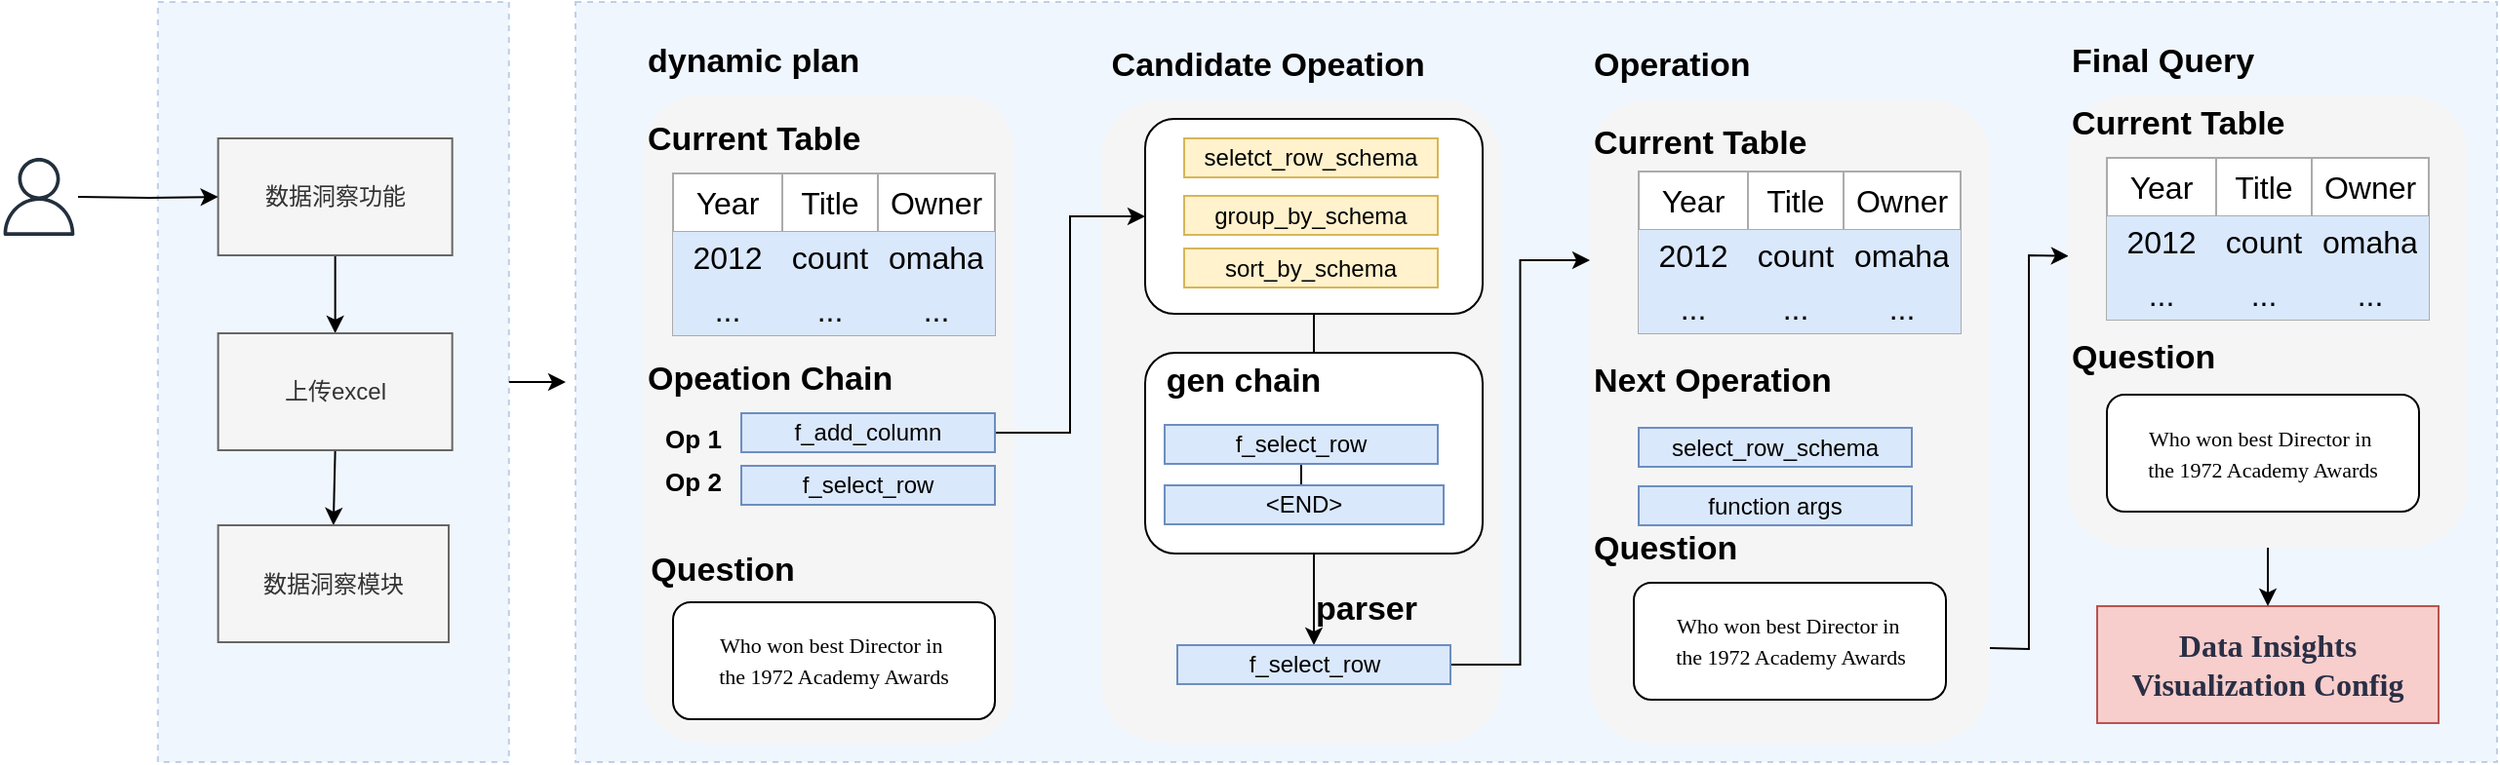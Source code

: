 <mxfile version="24.8.3">
  <diagram name="第 1 页" id="3JHl6DnOMydvL2yhWM_V">
    <mxGraphModel dx="1752" dy="549" grid="1" gridSize="10" guides="1" tooltips="1" connect="1" arrows="1" fold="1" page="1" pageScale="1" pageWidth="827" pageHeight="1169" math="0" shadow="0">
      <root>
        <mxCell id="0" />
        <mxCell id="1" parent="0" />
        <mxCell id="uCehmC6CUG7fuIbCzKD--17" value="" style="rounded=0;whiteSpace=wrap;html=1;strokeColor=#6c8ebf;fillColor=#dae8fc;dashed=1;strokeWidth=1;opacity=40;" parent="1" vertex="1">
          <mxGeometry x="20.91" y="140" width="180" height="390" as="geometry" />
        </mxCell>
        <mxCell id="uCehmC6CUG7fuIbCzKD--14" value="" style="rounded=0;whiteSpace=wrap;html=1;strokeColor=#6c8ebf;fillColor=#dae8fc;dashed=1;strokeWidth=1;opacity=40;" parent="1" vertex="1">
          <mxGeometry x="235" y="140" width="985" height="390" as="geometry" />
        </mxCell>
        <mxCell id="KZ8PA1fFucgCQObtwlAb-4" value="" style="rounded=1;whiteSpace=wrap;html=1;fillColor=#f5f5f5;strokeColor=none;fontColor=#333333;" parent="1" vertex="1">
          <mxGeometry x="504.5" y="190" width="205" height="330" as="geometry" />
        </mxCell>
        <mxCell id="WMp4KT72iI-OxuEAxYet-3" value="" style="rounded=1;whiteSpace=wrap;html=1;fillColor=#f5f5f5;strokeColor=none;fontColor=#333333;" parent="1" vertex="1">
          <mxGeometry x="755" y="190" width="205" height="330" as="geometry" />
        </mxCell>
        <mxCell id="uCehmC6CUG7fuIbCzKD--23" value="" style="edgeStyle=orthogonalEdgeStyle;rounded=0;orthogonalLoop=1;jettySize=auto;html=1;" parent="1" source="UdcMsc0ZTR3omy6T8lng-93" target="UdcMsc0ZTR3omy6T8lng-92" edge="1">
          <mxGeometry relative="1" as="geometry" />
        </mxCell>
        <mxCell id="KZ8PA1fFucgCQObtwlAb-1" value="" style="edgeStyle=orthogonalEdgeStyle;rounded=0;orthogonalLoop=1;jettySize=auto;html=1;" parent="1" source="UdcMsc0ZTR3omy6T8lng-93" target="UdcMsc0ZTR3omy6T8lng-82" edge="1">
          <mxGeometry relative="1" as="geometry" />
        </mxCell>
        <mxCell id="UdcMsc0ZTR3omy6T8lng-93" value="" style="rounded=1;whiteSpace=wrap;html=1;" parent="1" vertex="1">
          <mxGeometry x="527" y="320" width="173" height="103" as="geometry" />
        </mxCell>
        <mxCell id="UdcMsc0ZTR3omy6T8lng-1" value="" style="rounded=1;whiteSpace=wrap;html=1;fillColor=#f5f5f5;strokeColor=none;fontColor=#333333;" parent="1" vertex="1">
          <mxGeometry x="270" y="188" width="190" height="332" as="geometry" />
        </mxCell>
        <mxCell id="UdcMsc0ZTR3omy6T8lng-2" value="" style="shape=table;startSize=0;container=1;collapsible=0;childLayout=tableLayout;fontSize=16;fillColor=default;swimlaneLine=1;strokeColor=#ABABAB;" parent="1" vertex="1">
          <mxGeometry x="285" y="228" width="165" height="83" as="geometry" />
        </mxCell>
        <mxCell id="UdcMsc0ZTR3omy6T8lng-3" value="" style="shape=tableRow;horizontal=0;startSize=0;swimlaneHead=0;swimlaneBody=0;strokeColor=inherit;top=0;left=0;bottom=0;right=0;collapsible=0;dropTarget=0;fillColor=none;points=[[0,0.5],[1,0.5]];portConstraint=eastwest;fontSize=16;" parent="UdcMsc0ZTR3omy6T8lng-2" vertex="1">
          <mxGeometry width="165" height="30" as="geometry" />
        </mxCell>
        <mxCell id="UdcMsc0ZTR3omy6T8lng-4" value="Year" style="shape=partialRectangle;html=1;whiteSpace=wrap;connectable=0;strokeColor=inherit;overflow=hidden;fillColor=none;top=0;left=0;bottom=0;right=0;pointerEvents=1;fontSize=16;" parent="UdcMsc0ZTR3omy6T8lng-3" vertex="1">
          <mxGeometry width="56" height="30" as="geometry">
            <mxRectangle width="56" height="30" as="alternateBounds" />
          </mxGeometry>
        </mxCell>
        <mxCell id="UdcMsc0ZTR3omy6T8lng-5" value="Title" style="shape=partialRectangle;html=1;whiteSpace=wrap;connectable=0;strokeColor=inherit;overflow=hidden;fillColor=none;top=0;left=0;bottom=0;right=0;pointerEvents=1;fontSize=16;" parent="UdcMsc0ZTR3omy6T8lng-3" vertex="1">
          <mxGeometry x="56" width="49" height="30" as="geometry">
            <mxRectangle width="49" height="30" as="alternateBounds" />
          </mxGeometry>
        </mxCell>
        <mxCell id="UdcMsc0ZTR3omy6T8lng-6" value="Owner" style="shape=partialRectangle;html=1;whiteSpace=wrap;connectable=0;strokeColor=inherit;overflow=hidden;fillColor=none;top=0;left=0;bottom=0;right=0;pointerEvents=1;fontSize=16;" parent="UdcMsc0ZTR3omy6T8lng-3" vertex="1">
          <mxGeometry x="105" width="60" height="30" as="geometry">
            <mxRectangle width="60" height="30" as="alternateBounds" />
          </mxGeometry>
        </mxCell>
        <mxCell id="UdcMsc0ZTR3omy6T8lng-7" value="" style="shape=tableRow;horizontal=0;startSize=0;swimlaneHead=0;swimlaneBody=0;strokeColor=inherit;top=0;left=0;bottom=0;right=0;collapsible=0;dropTarget=0;fillColor=none;points=[[0,0.5],[1,0.5]];portConstraint=eastwest;fontSize=16;" parent="UdcMsc0ZTR3omy6T8lng-2" vertex="1">
          <mxGeometry y="30" width="165" height="26" as="geometry" />
        </mxCell>
        <mxCell id="UdcMsc0ZTR3omy6T8lng-8" value="2012" style="shape=partialRectangle;html=1;whiteSpace=wrap;connectable=0;strokeColor=#6c8ebf;overflow=hidden;fillColor=#dae8fc;top=0;left=0;bottom=0;right=0;pointerEvents=1;fontSize=16;" parent="UdcMsc0ZTR3omy6T8lng-7" vertex="1">
          <mxGeometry width="56" height="26" as="geometry">
            <mxRectangle width="56" height="26" as="alternateBounds" />
          </mxGeometry>
        </mxCell>
        <mxCell id="UdcMsc0ZTR3omy6T8lng-9" value="count" style="shape=partialRectangle;html=1;whiteSpace=wrap;connectable=0;strokeColor=#6c8ebf;overflow=hidden;fillColor=#dae8fc;top=0;left=0;bottom=0;right=0;pointerEvents=1;fontSize=16;" parent="UdcMsc0ZTR3omy6T8lng-7" vertex="1">
          <mxGeometry x="56" width="49" height="26" as="geometry">
            <mxRectangle width="49" height="26" as="alternateBounds" />
          </mxGeometry>
        </mxCell>
        <mxCell id="UdcMsc0ZTR3omy6T8lng-10" value="omaha" style="shape=partialRectangle;html=1;whiteSpace=wrap;connectable=0;strokeColor=#6c8ebf;overflow=hidden;fillColor=#dae8fc;top=0;left=0;bottom=0;right=0;pointerEvents=1;fontSize=16;" parent="UdcMsc0ZTR3omy6T8lng-7" vertex="1">
          <mxGeometry x="105" width="60" height="26" as="geometry">
            <mxRectangle width="60" height="26" as="alternateBounds" />
          </mxGeometry>
        </mxCell>
        <mxCell id="UdcMsc0ZTR3omy6T8lng-11" value="" style="shape=tableRow;horizontal=0;startSize=0;swimlaneHead=0;swimlaneBody=0;strokeColor=inherit;top=0;left=0;bottom=0;right=0;collapsible=0;dropTarget=0;fillColor=none;points=[[0,0.5],[1,0.5]];portConstraint=eastwest;fontSize=16;" parent="UdcMsc0ZTR3omy6T8lng-2" vertex="1">
          <mxGeometry y="56" width="165" height="27" as="geometry" />
        </mxCell>
        <mxCell id="UdcMsc0ZTR3omy6T8lng-12" value="..." style="shape=partialRectangle;html=1;whiteSpace=wrap;connectable=0;strokeColor=#6c8ebf;overflow=hidden;fillColor=#dae8fc;top=0;left=0;bottom=0;right=0;pointerEvents=1;fontSize=16;" parent="UdcMsc0ZTR3omy6T8lng-11" vertex="1">
          <mxGeometry width="56" height="27" as="geometry">
            <mxRectangle width="56" height="27" as="alternateBounds" />
          </mxGeometry>
        </mxCell>
        <mxCell id="UdcMsc0ZTR3omy6T8lng-13" value="..." style="shape=partialRectangle;html=1;whiteSpace=wrap;connectable=0;strokeColor=#6c8ebf;overflow=hidden;fillColor=#dae8fc;top=0;left=0;bottom=0;right=0;pointerEvents=1;fontSize=16;" parent="UdcMsc0ZTR3omy6T8lng-11" vertex="1">
          <mxGeometry x="56" width="49" height="27" as="geometry">
            <mxRectangle width="49" height="27" as="alternateBounds" />
          </mxGeometry>
        </mxCell>
        <mxCell id="UdcMsc0ZTR3omy6T8lng-14" value="..." style="shape=partialRectangle;html=1;whiteSpace=wrap;connectable=0;strokeColor=#6c8ebf;overflow=hidden;fillColor=#dae8fc;top=0;left=0;bottom=0;right=0;pointerEvents=1;fontSize=16;" parent="UdcMsc0ZTR3omy6T8lng-11" vertex="1">
          <mxGeometry x="105" width="60" height="27" as="geometry">
            <mxRectangle width="60" height="27" as="alternateBounds" />
          </mxGeometry>
        </mxCell>
        <mxCell id="UdcMsc0ZTR3omy6T8lng-67" value="&lt;font style=&quot;font-size: 17px;&quot;&gt;Current Table&amp;nbsp;&lt;/font&gt;" style="text;strokeColor=none;fillColor=none;html=1;fontSize=24;fontStyle=1;verticalAlign=middle;align=left;" parent="1" vertex="1">
          <mxGeometry x="270" y="188" width="100" height="40" as="geometry" />
        </mxCell>
        <mxCell id="UdcMsc0ZTR3omy6T8lng-68" value="&lt;span style=&quot;font-size: 17px;&quot;&gt;Opeation Chain&lt;/span&gt;" style="text;strokeColor=none;fillColor=none;html=1;fontSize=24;fontStyle=1;verticalAlign=middle;align=left;" parent="1" vertex="1">
          <mxGeometry x="270" y="311" width="100" height="40" as="geometry" />
        </mxCell>
        <mxCell id="uCehmC6CUG7fuIbCzKD--1" style="edgeStyle=orthogonalEdgeStyle;rounded=0;orthogonalLoop=1;jettySize=auto;html=1;entryX=0;entryY=0.5;entryDx=0;entryDy=0;" parent="1" source="UdcMsc0ZTR3omy6T8lng-69" target="UdcMsc0ZTR3omy6T8lng-79" edge="1">
          <mxGeometry relative="1" as="geometry" />
        </mxCell>
        <mxCell id="UdcMsc0ZTR3omy6T8lng-69" value="f_add_column" style="rounded=0;whiteSpace=wrap;html=1;fillColor=#dae8fc;strokeColor=#6c8ebf;" parent="1" vertex="1">
          <mxGeometry x="320" y="351" width="130" height="20" as="geometry" />
        </mxCell>
        <mxCell id="UdcMsc0ZTR3omy6T8lng-71" value="f_select_row" style="rounded=0;whiteSpace=wrap;html=1;fillColor=#dae8fc;strokeColor=#6c8ebf;" parent="1" vertex="1">
          <mxGeometry x="320" y="378" width="130" height="20" as="geometry" />
        </mxCell>
        <mxCell id="UdcMsc0ZTR3omy6T8lng-72" value="&lt;font style=&quot;font-size: 13px;&quot;&gt;Op 1&lt;/font&gt;" style="text;strokeColor=none;fillColor=none;html=1;fontSize=24;fontStyle=1;verticalAlign=middle;align=center;" parent="1" vertex="1">
          <mxGeometry x="270" y="346" width="50" height="30" as="geometry" />
        </mxCell>
        <mxCell id="UdcMsc0ZTR3omy6T8lng-73" value="&lt;font style=&quot;font-size: 13px;&quot;&gt;Op 2&lt;/font&gt;" style="text;strokeColor=none;fillColor=none;html=1;fontSize=24;fontStyle=1;verticalAlign=middle;align=center;" parent="1" vertex="1">
          <mxGeometry x="270" y="368" width="50" height="30" as="geometry" />
        </mxCell>
        <mxCell id="UdcMsc0ZTR3omy6T8lng-74" value="&lt;span style=&quot;font-size: 17px;&quot;&gt;Question&lt;/span&gt;" style="text;strokeColor=none;fillColor=none;html=1;fontSize=24;fontStyle=1;verticalAlign=middle;align=center;" parent="1" vertex="1">
          <mxGeometry x="260" y="408.5" width="100" height="40" as="geometry" />
        </mxCell>
        <mxCell id="UdcMsc0ZTR3omy6T8lng-75" value="&lt;p style=&quot;line-height: 80%;&quot;&gt;&lt;/p&gt;&lt;div style=&quot;line-height: 40%; font-size: 11px;&quot;&gt;&lt;pre style=&quot;line-height: 40%;&quot;&gt;&lt;font style=&quot;font-size: 11px;&quot; face=&quot;Verdana&quot;&gt;Who won best Director in &lt;/font&gt;&lt;/pre&gt;&lt;pre style=&quot;line-height: 40%;&quot;&gt;&lt;font style=&quot;font-size: 11px;&quot; face=&quot;ynwQLnobWuk-l8IQKLAV&quot;&gt;the 1972 Academy Awards&lt;/font&gt;&lt;/pre&gt;&lt;/div&gt;&lt;p&gt;&lt;/p&gt;" style="rounded=1;whiteSpace=wrap;html=1;align=center;" parent="1" vertex="1">
          <mxGeometry x="285" y="448" width="165" height="60" as="geometry" />
        </mxCell>
        <mxCell id="UdcMsc0ZTR3omy6T8lng-78" value="&lt;span style=&quot;font-size: 17px;&quot;&gt;&lt;span style=&quot;white-space: pre;&quot;&gt;&#x9;&lt;/span&gt;Candidate Opeation&lt;/span&gt;" style="text;strokeColor=none;fillColor=none;html=1;fontSize=24;fontStyle=1;verticalAlign=middle;align=left;" parent="1" vertex="1">
          <mxGeometry x="470" y="150" width="103" height="40" as="geometry" />
        </mxCell>
        <mxCell id="UdcMsc0ZTR3omy6T8lng-79" value="" style="rounded=1;whiteSpace=wrap;html=1;" parent="1" vertex="1">
          <mxGeometry x="527" y="200" width="173" height="100" as="geometry" />
        </mxCell>
        <mxCell id="UdcMsc0ZTR3omy6T8lng-80" value="seletct_row_schema" style="rounded=0;whiteSpace=wrap;html=1;fillColor=#fff2cc;strokeColor=#d6b656;" parent="1" vertex="1">
          <mxGeometry x="547" y="210" width="130" height="20" as="geometry" />
        </mxCell>
        <mxCell id="UdcMsc0ZTR3omy6T8lng-81" value="group_by_schema" style="rounded=0;whiteSpace=wrap;html=1;fillColor=#fff2cc;strokeColor=#d6b656;" parent="1" vertex="1">
          <mxGeometry x="547" y="239.5" width="130" height="20" as="geometry" />
        </mxCell>
        <mxCell id="UdcMsc0ZTR3omy6T8lng-82" value="sort_by_schema" style="rounded=0;whiteSpace=wrap;html=1;fillColor=#fff2cc;strokeColor=#d6b656;" parent="1" vertex="1">
          <mxGeometry x="547" y="266.5" width="130" height="20" as="geometry" />
        </mxCell>
        <mxCell id="UdcMsc0ZTR3omy6T8lng-84" value="&lt;span style=&quot;font-size: 17px;&quot;&gt;dynamic plan&lt;/span&gt;" style="text;strokeColor=none;fillColor=none;html=1;fontSize=24;fontStyle=1;verticalAlign=middle;align=left;" parent="1" vertex="1">
          <mxGeometry x="270" y="148" width="100" height="40" as="geometry" />
        </mxCell>
        <mxCell id="UdcMsc0ZTR3omy6T8lng-89" value="" style="edgeStyle=orthogonalEdgeStyle;rounded=0;orthogonalLoop=1;jettySize=auto;html=1;" parent="1" source="UdcMsc0ZTR3omy6T8lng-85" target="UdcMsc0ZTR3omy6T8lng-88" edge="1">
          <mxGeometry relative="1" as="geometry" />
        </mxCell>
        <mxCell id="UdcMsc0ZTR3omy6T8lng-85" value="f_select_row" style="rounded=0;whiteSpace=wrap;html=1;fillColor=#dae8fc;strokeColor=#6c8ebf;" parent="1" vertex="1">
          <mxGeometry x="537" y="357" width="140" height="20" as="geometry" />
        </mxCell>
        <mxCell id="UdcMsc0ZTR3omy6T8lng-88" value="&amp;lt;END&amp;gt;" style="rounded=0;whiteSpace=wrap;html=1;fillColor=#dae8fc;strokeColor=#6c8ebf;" parent="1" vertex="1">
          <mxGeometry x="537" y="388" width="143" height="20" as="geometry" />
        </mxCell>
        <mxCell id="UdcMsc0ZTR3omy6T8lng-95" value="&lt;span style=&quot;font-size: 17px;&quot;&gt;parser&lt;/span&gt;" style="text;strokeColor=none;fillColor=none;html=1;fontSize=24;fontStyle=1;verticalAlign=middle;align=center;" parent="1" vertex="1">
          <mxGeometry x="590" y="428.5" width="100" height="40" as="geometry" />
        </mxCell>
        <mxCell id="UdcMsc0ZTR3omy6T8lng-91" value="&lt;span style=&quot;font-size: 17px;&quot;&gt;gen chain&lt;/span&gt;" style="text;strokeColor=none;fillColor=none;html=1;fontSize=24;fontStyle=1;verticalAlign=middle;align=center;" parent="1" vertex="1">
          <mxGeometry x="527" y="311.5" width="100" height="40" as="geometry" />
        </mxCell>
        <mxCell id="uCehmC6CUG7fuIbCzKD--3" style="edgeStyle=orthogonalEdgeStyle;rounded=0;orthogonalLoop=1;jettySize=auto;html=1;entryX=0;entryY=0.25;entryDx=0;entryDy=0;" parent="1" source="UdcMsc0ZTR3omy6T8lng-92" target="WMp4KT72iI-OxuEAxYet-3" edge="1">
          <mxGeometry relative="1" as="geometry" />
        </mxCell>
        <mxCell id="UdcMsc0ZTR3omy6T8lng-92" value="f_select_row" style="rounded=0;whiteSpace=wrap;html=1;fillColor=#dae8fc;strokeColor=#6c8ebf;" parent="1" vertex="1">
          <mxGeometry x="543.5" y="470" width="140" height="20" as="geometry" />
        </mxCell>
        <mxCell id="UdcMsc0ZTR3omy6T8lng-98" value="" style="shape=table;startSize=0;container=1;collapsible=0;childLayout=tableLayout;fontSize=16;fillColor=default;swimlaneLine=1;strokeColor=#ABABAB;" parent="1" vertex="1">
          <mxGeometry x="780" y="227" width="165" height="83" as="geometry" />
        </mxCell>
        <mxCell id="UdcMsc0ZTR3omy6T8lng-99" value="" style="shape=tableRow;horizontal=0;startSize=0;swimlaneHead=0;swimlaneBody=0;strokeColor=inherit;top=0;left=0;bottom=0;right=0;collapsible=0;dropTarget=0;fillColor=none;points=[[0,0.5],[1,0.5]];portConstraint=eastwest;fontSize=16;" parent="UdcMsc0ZTR3omy6T8lng-98" vertex="1">
          <mxGeometry width="165" height="30" as="geometry" />
        </mxCell>
        <mxCell id="UdcMsc0ZTR3omy6T8lng-100" value="Year" style="shape=partialRectangle;html=1;whiteSpace=wrap;connectable=0;strokeColor=inherit;overflow=hidden;fillColor=none;top=0;left=0;bottom=0;right=0;pointerEvents=1;fontSize=16;" parent="UdcMsc0ZTR3omy6T8lng-99" vertex="1">
          <mxGeometry width="56" height="30" as="geometry">
            <mxRectangle width="56" height="30" as="alternateBounds" />
          </mxGeometry>
        </mxCell>
        <mxCell id="UdcMsc0ZTR3omy6T8lng-101" value="Title" style="shape=partialRectangle;html=1;whiteSpace=wrap;connectable=0;strokeColor=inherit;overflow=hidden;fillColor=none;top=0;left=0;bottom=0;right=0;pointerEvents=1;fontSize=16;" parent="UdcMsc0ZTR3omy6T8lng-99" vertex="1">
          <mxGeometry x="56" width="49" height="30" as="geometry">
            <mxRectangle width="49" height="30" as="alternateBounds" />
          </mxGeometry>
        </mxCell>
        <mxCell id="UdcMsc0ZTR3omy6T8lng-102" value="Owner" style="shape=partialRectangle;html=1;whiteSpace=wrap;connectable=0;strokeColor=inherit;overflow=hidden;fillColor=none;top=0;left=0;bottom=0;right=0;pointerEvents=1;fontSize=16;" parent="UdcMsc0ZTR3omy6T8lng-99" vertex="1">
          <mxGeometry x="105" width="60" height="30" as="geometry">
            <mxRectangle width="60" height="30" as="alternateBounds" />
          </mxGeometry>
        </mxCell>
        <mxCell id="UdcMsc0ZTR3omy6T8lng-103" value="" style="shape=tableRow;horizontal=0;startSize=0;swimlaneHead=0;swimlaneBody=0;strokeColor=inherit;top=0;left=0;bottom=0;right=0;collapsible=0;dropTarget=0;fillColor=none;points=[[0,0.5],[1,0.5]];portConstraint=eastwest;fontSize=16;" parent="UdcMsc0ZTR3omy6T8lng-98" vertex="1">
          <mxGeometry y="30" width="165" height="26" as="geometry" />
        </mxCell>
        <mxCell id="UdcMsc0ZTR3omy6T8lng-104" value="2012" style="shape=partialRectangle;html=1;whiteSpace=wrap;connectable=0;strokeColor=#6c8ebf;overflow=hidden;fillColor=#dae8fc;top=0;left=0;bottom=0;right=0;pointerEvents=1;fontSize=16;" parent="UdcMsc0ZTR3omy6T8lng-103" vertex="1">
          <mxGeometry width="56" height="26" as="geometry">
            <mxRectangle width="56" height="26" as="alternateBounds" />
          </mxGeometry>
        </mxCell>
        <mxCell id="UdcMsc0ZTR3omy6T8lng-105" value="count" style="shape=partialRectangle;html=1;whiteSpace=wrap;connectable=0;strokeColor=#6c8ebf;overflow=hidden;fillColor=#dae8fc;top=0;left=0;bottom=0;right=0;pointerEvents=1;fontSize=16;" parent="UdcMsc0ZTR3omy6T8lng-103" vertex="1">
          <mxGeometry x="56" width="49" height="26" as="geometry">
            <mxRectangle width="49" height="26" as="alternateBounds" />
          </mxGeometry>
        </mxCell>
        <mxCell id="UdcMsc0ZTR3omy6T8lng-106" value="omaha" style="shape=partialRectangle;html=1;whiteSpace=wrap;connectable=0;strokeColor=#6c8ebf;overflow=hidden;fillColor=#dae8fc;top=0;left=0;bottom=0;right=0;pointerEvents=1;fontSize=16;" parent="UdcMsc0ZTR3omy6T8lng-103" vertex="1">
          <mxGeometry x="105" width="60" height="26" as="geometry">
            <mxRectangle width="60" height="26" as="alternateBounds" />
          </mxGeometry>
        </mxCell>
        <mxCell id="UdcMsc0ZTR3omy6T8lng-107" value="" style="shape=tableRow;horizontal=0;startSize=0;swimlaneHead=0;swimlaneBody=0;strokeColor=inherit;top=0;left=0;bottom=0;right=0;collapsible=0;dropTarget=0;fillColor=none;points=[[0,0.5],[1,0.5]];portConstraint=eastwest;fontSize=16;" parent="UdcMsc0ZTR3omy6T8lng-98" vertex="1">
          <mxGeometry y="56" width="165" height="27" as="geometry" />
        </mxCell>
        <mxCell id="UdcMsc0ZTR3omy6T8lng-108" value="..." style="shape=partialRectangle;html=1;whiteSpace=wrap;connectable=0;strokeColor=#6c8ebf;overflow=hidden;fillColor=#dae8fc;top=0;left=0;bottom=0;right=0;pointerEvents=1;fontSize=16;" parent="UdcMsc0ZTR3omy6T8lng-107" vertex="1">
          <mxGeometry width="56" height="27" as="geometry">
            <mxRectangle width="56" height="27" as="alternateBounds" />
          </mxGeometry>
        </mxCell>
        <mxCell id="UdcMsc0ZTR3omy6T8lng-109" value="..." style="shape=partialRectangle;html=1;whiteSpace=wrap;connectable=0;strokeColor=#6c8ebf;overflow=hidden;fillColor=#dae8fc;top=0;left=0;bottom=0;right=0;pointerEvents=1;fontSize=16;" parent="UdcMsc0ZTR3omy6T8lng-107" vertex="1">
          <mxGeometry x="56" width="49" height="27" as="geometry">
            <mxRectangle width="49" height="27" as="alternateBounds" />
          </mxGeometry>
        </mxCell>
        <mxCell id="UdcMsc0ZTR3omy6T8lng-110" value="..." style="shape=partialRectangle;html=1;whiteSpace=wrap;connectable=0;strokeColor=#6c8ebf;overflow=hidden;fillColor=#dae8fc;top=0;left=0;bottom=0;right=0;pointerEvents=1;fontSize=16;" parent="UdcMsc0ZTR3omy6T8lng-107" vertex="1">
          <mxGeometry x="105" width="60" height="27" as="geometry">
            <mxRectangle width="60" height="27" as="alternateBounds" />
          </mxGeometry>
        </mxCell>
        <mxCell id="UdcMsc0ZTR3omy6T8lng-111" value="&lt;font style=&quot;font-size: 17px;&quot;&gt;Current Table&amp;nbsp;&lt;/font&gt;" style="text;strokeColor=none;fillColor=none;html=1;fontSize=24;fontStyle=1;verticalAlign=middle;align=left;" parent="1" vertex="1">
          <mxGeometry x="755" y="190" width="100" height="40" as="geometry" />
        </mxCell>
        <mxCell id="UdcMsc0ZTR3omy6T8lng-113" value="&lt;span style=&quot;font-size: 17px;&quot;&gt;Next Operation&lt;/span&gt;" style="text;strokeColor=none;fillColor=none;html=1;fontSize=24;fontStyle=1;verticalAlign=middle;align=left;" parent="1" vertex="1">
          <mxGeometry x="755" y="311.5" width="100" height="40" as="geometry" />
        </mxCell>
        <mxCell id="UdcMsc0ZTR3omy6T8lng-114" value="select_row_schema" style="rounded=0;whiteSpace=wrap;html=1;fillColor=#dae8fc;strokeColor=#6c8ebf;" parent="1" vertex="1">
          <mxGeometry x="780" y="358.5" width="140" height="20" as="geometry" />
        </mxCell>
        <mxCell id="UdcMsc0ZTR3omy6T8lng-115" value="function args" style="rounded=0;whiteSpace=wrap;html=1;fillColor=#dae8fc;strokeColor=#6c8ebf;" parent="1" vertex="1">
          <mxGeometry x="780" y="388.5" width="140" height="20" as="geometry" />
        </mxCell>
        <mxCell id="WMp4KT72iI-OxuEAxYet-1" value="&lt;span style=&quot;font-size: 17px;&quot;&gt;Question&lt;/span&gt;" style="text;strokeColor=none;fillColor=none;html=1;fontSize=24;fontStyle=1;verticalAlign=middle;align=left;" parent="1" vertex="1">
          <mxGeometry x="755" y="398" width="100" height="40" as="geometry" />
        </mxCell>
        <mxCell id="WMp4KT72iI-OxuEAxYet-2" value="&lt;p style=&quot;line-height: 80%;&quot;&gt;&lt;/p&gt;&lt;div style=&quot;line-height: 40%; font-size: 11px;&quot;&gt;&lt;pre style=&quot;line-height: 40%;&quot;&gt;&lt;font style=&quot;font-size: 11px;&quot; face=&quot;Verdana&quot;&gt;Who won best Director in &lt;/font&gt;&lt;/pre&gt;&lt;pre style=&quot;line-height: 40%;&quot;&gt;&lt;font style=&quot;font-size: 11px;&quot; face=&quot;ynwQLnobWuk-l8IQKLAV&quot;&gt;the 1972 Academy Awards&lt;/font&gt;&lt;/pre&gt;&lt;/div&gt;&lt;p&gt;&lt;/p&gt;" style="rounded=1;whiteSpace=wrap;html=1;align=center;" parent="1" vertex="1">
          <mxGeometry x="777.5" y="438" width="160" height="60" as="geometry" />
        </mxCell>
        <mxCell id="WMp4KT72iI-OxuEAxYet-4" value="&lt;span style=&quot;font-size: 17px;&quot;&gt;Operation&lt;/span&gt;" style="text;strokeColor=none;fillColor=none;html=1;fontSize=24;fontStyle=1;verticalAlign=middle;align=left;" parent="1" vertex="1">
          <mxGeometry x="755" y="150" width="100" height="40" as="geometry" />
        </mxCell>
        <mxCell id="uCehmC6CUG7fuIbCzKD--9" style="edgeStyle=orthogonalEdgeStyle;rounded=0;orthogonalLoop=1;jettySize=auto;html=1;exitX=0.5;exitY=1;exitDx=0;exitDy=0;entryX=0.5;entryY=0;entryDx=0;entryDy=0;" parent="1" source="uCehmC6CUG7fuIbCzKD--4" target="uCehmC6CUG7fuIbCzKD--7" edge="1">
          <mxGeometry relative="1" as="geometry" />
        </mxCell>
        <mxCell id="uCehmC6CUG7fuIbCzKD--4" value="数据洞察功能" style="rounded=0;whiteSpace=wrap;html=1;fillColor=#f5f5f5;fontColor=#333333;strokeColor=#666666;" parent="1" vertex="1">
          <mxGeometry x="51.82" y="210" width="120" height="60" as="geometry" />
        </mxCell>
        <mxCell id="uCehmC6CUG7fuIbCzKD--8" style="edgeStyle=orthogonalEdgeStyle;rounded=0;orthogonalLoop=1;jettySize=auto;html=1;entryX=0;entryY=0.5;entryDx=0;entryDy=0;" parent="1" target="uCehmC6CUG7fuIbCzKD--4" edge="1">
          <mxGeometry relative="1" as="geometry">
            <mxPoint x="-19.998" y="240.0" as="sourcePoint" />
          </mxGeometry>
        </mxCell>
        <mxCell id="uCehmC6CUG7fuIbCzKD--6" value="" style="sketch=0;outlineConnect=0;fontColor=#232F3E;gradientColor=none;fillColor=#232F3D;strokeColor=none;dashed=0;verticalLabelPosition=bottom;verticalAlign=top;align=center;html=1;fontSize=12;fontStyle=0;aspect=fixed;pointerEvents=1;shape=mxgraph.aws4.user;" parent="1" vertex="1">
          <mxGeometry x="-60" y="220" width="40" height="40" as="geometry" />
        </mxCell>
        <mxCell id="uCehmC6CUG7fuIbCzKD--11" style="edgeStyle=orthogonalEdgeStyle;rounded=0;orthogonalLoop=1;jettySize=auto;html=1;exitX=0.5;exitY=1;exitDx=0;exitDy=0;entryX=0.5;entryY=0;entryDx=0;entryDy=0;" parent="1" source="uCehmC6CUG7fuIbCzKD--7" target="uCehmC6CUG7fuIbCzKD--10" edge="1">
          <mxGeometry relative="1" as="geometry" />
        </mxCell>
        <mxCell id="uCehmC6CUG7fuIbCzKD--7" value="上传excel" style="rounded=0;whiteSpace=wrap;html=1;fillColor=#f5f5f5;fontColor=#333333;strokeColor=#666666;" parent="1" vertex="1">
          <mxGeometry x="51.82" y="310" width="120" height="60" as="geometry" />
        </mxCell>
        <mxCell id="uCehmC6CUG7fuIbCzKD--10" value="数据洞察模块" style="rounded=0;whiteSpace=wrap;html=1;fillColor=#f5f5f5;fontColor=#333333;strokeColor=#666666;" parent="1" vertex="1">
          <mxGeometry x="51.82" y="408.5" width="118.18" height="60" as="geometry" />
        </mxCell>
        <mxCell id="uCehmC6CUG7fuIbCzKD--19" style="edgeStyle=orthogonalEdgeStyle;rounded=0;orthogonalLoop=1;jettySize=auto;html=1;" parent="1" source="uCehmC6CUG7fuIbCzKD--17" edge="1">
          <mxGeometry relative="1" as="geometry">
            <mxPoint x="230" y="335.0" as="targetPoint" />
          </mxGeometry>
        </mxCell>
        <mxCell id="C8UHYZ2HC6cN8K47Ls9C-1" value=" " style="endArrow=classic;html=1;rounded=0;entryX=0.002;entryY=0.355;entryDx=0;entryDy=0;entryPerimeter=0;" edge="1" parent="1" target="C8UHYZ2HC6cN8K47Ls9C-3">
          <mxGeometry width="50" height="50" relative="1" as="geometry">
            <mxPoint x="960" y="471.5" as="sourcePoint" />
            <mxPoint x="1012.665" y="274.54" as="targetPoint" />
            <Array as="points">
              <mxPoint x="980" y="472" />
              <mxPoint x="980" y="270" />
            </Array>
          </mxGeometry>
        </mxCell>
        <mxCell id="C8UHYZ2HC6cN8K47Ls9C-3" value=" " style="rounded=1;whiteSpace=wrap;html=1;fillColor=#f5f5f5;strokeColor=none;fontColor=#333333;" vertex="1" parent="1">
          <mxGeometry x="1000" y="188" width="205" height="232" as="geometry" />
        </mxCell>
        <mxCell id="C8UHYZ2HC6cN8K47Ls9C-4" value="" style="shape=table;startSize=0;container=1;collapsible=0;childLayout=tableLayout;fontSize=16;fillColor=default;swimlaneLine=1;strokeColor=#ABABAB;" vertex="1" parent="1">
          <mxGeometry x="1020" y="220" width="165" height="83" as="geometry" />
        </mxCell>
        <mxCell id="C8UHYZ2HC6cN8K47Ls9C-5" value="" style="shape=tableRow;horizontal=0;startSize=0;swimlaneHead=0;swimlaneBody=0;strokeColor=inherit;top=0;left=0;bottom=0;right=0;collapsible=0;dropTarget=0;fillColor=none;points=[[0,0.5],[1,0.5]];portConstraint=eastwest;fontSize=16;" vertex="1" parent="C8UHYZ2HC6cN8K47Ls9C-4">
          <mxGeometry width="165" height="30" as="geometry" />
        </mxCell>
        <mxCell id="C8UHYZ2HC6cN8K47Ls9C-6" value="Year" style="shape=partialRectangle;html=1;whiteSpace=wrap;connectable=0;strokeColor=inherit;overflow=hidden;fillColor=none;top=0;left=0;bottom=0;right=0;pointerEvents=1;fontSize=16;" vertex="1" parent="C8UHYZ2HC6cN8K47Ls9C-5">
          <mxGeometry width="56" height="30" as="geometry">
            <mxRectangle width="56" height="30" as="alternateBounds" />
          </mxGeometry>
        </mxCell>
        <mxCell id="C8UHYZ2HC6cN8K47Ls9C-7" value="Title" style="shape=partialRectangle;html=1;whiteSpace=wrap;connectable=0;strokeColor=inherit;overflow=hidden;fillColor=none;top=0;left=0;bottom=0;right=0;pointerEvents=1;fontSize=16;" vertex="1" parent="C8UHYZ2HC6cN8K47Ls9C-5">
          <mxGeometry x="56" width="49" height="30" as="geometry">
            <mxRectangle width="49" height="30" as="alternateBounds" />
          </mxGeometry>
        </mxCell>
        <mxCell id="C8UHYZ2HC6cN8K47Ls9C-8" value="Owner" style="shape=partialRectangle;html=1;whiteSpace=wrap;connectable=0;strokeColor=inherit;overflow=hidden;fillColor=none;top=0;left=0;bottom=0;right=0;pointerEvents=1;fontSize=16;" vertex="1" parent="C8UHYZ2HC6cN8K47Ls9C-5">
          <mxGeometry x="105" width="60" height="30" as="geometry">
            <mxRectangle width="60" height="30" as="alternateBounds" />
          </mxGeometry>
        </mxCell>
        <mxCell id="C8UHYZ2HC6cN8K47Ls9C-9" value="" style="shape=tableRow;horizontal=0;startSize=0;swimlaneHead=0;swimlaneBody=0;strokeColor=inherit;top=0;left=0;bottom=0;right=0;collapsible=0;dropTarget=0;fillColor=none;points=[[0,0.5],[1,0.5]];portConstraint=eastwest;fontSize=16;" vertex="1" parent="C8UHYZ2HC6cN8K47Ls9C-4">
          <mxGeometry y="30" width="165" height="26" as="geometry" />
        </mxCell>
        <mxCell id="C8UHYZ2HC6cN8K47Ls9C-10" value="2012" style="shape=partialRectangle;html=1;whiteSpace=wrap;connectable=0;strokeColor=#6c8ebf;overflow=hidden;fillColor=#dae8fc;top=0;left=0;bottom=0;right=0;pointerEvents=1;fontSize=16;" vertex="1" parent="C8UHYZ2HC6cN8K47Ls9C-9">
          <mxGeometry width="56" height="26" as="geometry">
            <mxRectangle width="56" height="26" as="alternateBounds" />
          </mxGeometry>
        </mxCell>
        <mxCell id="C8UHYZ2HC6cN8K47Ls9C-11" value="count" style="shape=partialRectangle;html=1;whiteSpace=wrap;connectable=0;strokeColor=#6c8ebf;overflow=hidden;fillColor=#dae8fc;top=0;left=0;bottom=0;right=0;pointerEvents=1;fontSize=16;" vertex="1" parent="C8UHYZ2HC6cN8K47Ls9C-9">
          <mxGeometry x="56" width="49" height="26" as="geometry">
            <mxRectangle width="49" height="26" as="alternateBounds" />
          </mxGeometry>
        </mxCell>
        <mxCell id="C8UHYZ2HC6cN8K47Ls9C-12" value="omaha" style="shape=partialRectangle;html=1;whiteSpace=wrap;connectable=0;strokeColor=#6c8ebf;overflow=hidden;fillColor=#dae8fc;top=0;left=0;bottom=0;right=0;pointerEvents=1;fontSize=16;" vertex="1" parent="C8UHYZ2HC6cN8K47Ls9C-9">
          <mxGeometry x="105" width="60" height="26" as="geometry">
            <mxRectangle width="60" height="26" as="alternateBounds" />
          </mxGeometry>
        </mxCell>
        <mxCell id="C8UHYZ2HC6cN8K47Ls9C-13" value="" style="shape=tableRow;horizontal=0;startSize=0;swimlaneHead=0;swimlaneBody=0;strokeColor=inherit;top=0;left=0;bottom=0;right=0;collapsible=0;dropTarget=0;fillColor=none;points=[[0,0.5],[1,0.5]];portConstraint=eastwest;fontSize=16;" vertex="1" parent="C8UHYZ2HC6cN8K47Ls9C-4">
          <mxGeometry y="56" width="165" height="27" as="geometry" />
        </mxCell>
        <mxCell id="C8UHYZ2HC6cN8K47Ls9C-14" value="..." style="shape=partialRectangle;html=1;whiteSpace=wrap;connectable=0;strokeColor=#6c8ebf;overflow=hidden;fillColor=#dae8fc;top=0;left=0;bottom=0;right=0;pointerEvents=1;fontSize=16;" vertex="1" parent="C8UHYZ2HC6cN8K47Ls9C-13">
          <mxGeometry width="56" height="27" as="geometry">
            <mxRectangle width="56" height="27" as="alternateBounds" />
          </mxGeometry>
        </mxCell>
        <mxCell id="C8UHYZ2HC6cN8K47Ls9C-15" value="..." style="shape=partialRectangle;html=1;whiteSpace=wrap;connectable=0;strokeColor=#6c8ebf;overflow=hidden;fillColor=#dae8fc;top=0;left=0;bottom=0;right=0;pointerEvents=1;fontSize=16;" vertex="1" parent="C8UHYZ2HC6cN8K47Ls9C-13">
          <mxGeometry x="56" width="49" height="27" as="geometry">
            <mxRectangle width="49" height="27" as="alternateBounds" />
          </mxGeometry>
        </mxCell>
        <mxCell id="C8UHYZ2HC6cN8K47Ls9C-16" value="..." style="shape=partialRectangle;html=1;whiteSpace=wrap;connectable=0;strokeColor=#6c8ebf;overflow=hidden;fillColor=#dae8fc;top=0;left=0;bottom=0;right=0;pointerEvents=1;fontSize=16;" vertex="1" parent="C8UHYZ2HC6cN8K47Ls9C-13">
          <mxGeometry x="105" width="60" height="27" as="geometry">
            <mxRectangle width="60" height="27" as="alternateBounds" />
          </mxGeometry>
        </mxCell>
        <mxCell id="C8UHYZ2HC6cN8K47Ls9C-17" value="&lt;font style=&quot;font-size: 17px;&quot;&gt;Current Table&amp;nbsp;&lt;/font&gt;" style="text;strokeColor=none;fillColor=none;html=1;fontSize=24;fontStyle=1;verticalAlign=middle;align=left;" vertex="1" parent="1">
          <mxGeometry x="1000" y="180" width="100" height="40" as="geometry" />
        </mxCell>
        <mxCell id="C8UHYZ2HC6cN8K47Ls9C-18" value="&lt;p style=&quot;line-height: 80%;&quot;&gt;&lt;/p&gt;&lt;div style=&quot;line-height: 40%; font-size: 11px;&quot;&gt;&lt;pre style=&quot;line-height: 40%;&quot;&gt;&lt;font style=&quot;font-size: 11px;&quot; face=&quot;Verdana&quot;&gt;Who won best Director in &lt;/font&gt;&lt;/pre&gt;&lt;pre style=&quot;line-height: 40%;&quot;&gt;&lt;font style=&quot;font-size: 11px;&quot; face=&quot;ynwQLnobWuk-l8IQKLAV&quot;&gt;the 1972 Academy Awards&lt;/font&gt;&lt;/pre&gt;&lt;/div&gt;&lt;p&gt;&lt;/p&gt;" style="rounded=1;whiteSpace=wrap;html=1;align=center;" vertex="1" parent="1">
          <mxGeometry x="1020" y="341.5" width="160" height="60" as="geometry" />
        </mxCell>
        <mxCell id="C8UHYZ2HC6cN8K47Ls9C-19" value="&lt;span style=&quot;font-size: 17px;&quot;&gt;Question&lt;/span&gt;" style="text;strokeColor=none;fillColor=none;html=1;fontSize=24;fontStyle=1;verticalAlign=middle;align=left;" vertex="1" parent="1">
          <mxGeometry x="1000" y="300" width="100" height="40" as="geometry" />
        </mxCell>
        <mxCell id="C8UHYZ2HC6cN8K47Ls9C-22" value="&lt;span style=&quot;font-size: 17px;&quot;&gt;Final Query&lt;/span&gt;" style="text;strokeColor=none;fillColor=none;html=1;fontSize=24;fontStyle=1;verticalAlign=middle;align=left;" vertex="1" parent="1">
          <mxGeometry x="1000" y="148" width="100" height="40" as="geometry" />
        </mxCell>
        <mxCell id="C8UHYZ2HC6cN8K47Ls9C-23" value="&lt;b&gt;&lt;br&gt;&lt;span style=&quot;color: rgb(42, 47, 69); font-family: &amp;quot;PingFang SC&amp;quot;; font-size: 16px; font-style: normal; font-variant-ligatures: normal; font-variant-caps: normal; letter-spacing: normal; orphans: 2; text-indent: 0px; text-transform: none; widows: 2; word-spacing: 0px; -webkit-text-stroke-width: 0px; white-space: pre-wrap; text-decoration-thickness: initial; text-decoration-style: initial; text-decoration-color: initial; float: none; display: inline !important;&quot;&gt;Data Insights    Visualization Config&lt;/span&gt;&lt;/b&gt;&lt;div&gt;&lt;br&gt;&lt;/div&gt;" style="rounded=0;whiteSpace=wrap;html=1;fillColor=#f8cecc;strokeColor=#b85450;align=center;" vertex="1" parent="1">
          <mxGeometry x="1015" y="450" width="175" height="60" as="geometry" />
        </mxCell>
        <mxCell id="C8UHYZ2HC6cN8K47Ls9C-25" value="" style="endArrow=classic;html=1;rounded=0;exitX=0.5;exitY=1;exitDx=0;exitDy=0;" edge="1" parent="1" source="C8UHYZ2HC6cN8K47Ls9C-3" target="C8UHYZ2HC6cN8K47Ls9C-23">
          <mxGeometry width="50" height="50" relative="1" as="geometry">
            <mxPoint x="1090" y="420" as="sourcePoint" />
            <mxPoint x="1140" y="370" as="targetPoint" />
          </mxGeometry>
        </mxCell>
      </root>
    </mxGraphModel>
  </diagram>
</mxfile>
